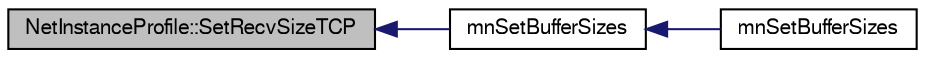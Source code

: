 digraph G
{
  edge [fontname="FreeSans",fontsize="10",labelfontname="FreeSans",labelfontsize="10"];
  node [fontname="FreeSans",fontsize="10",shape=record];
  rankdir=LR;
  Node1 [label="NetInstanceProfile::SetRecvSizeTCP",height=0.2,width=0.4,color="black", fillcolor="grey75", style="filled" fontcolor="black"];
  Node1 -> Node2 [dir=back,color="midnightblue",fontsize="10",style="solid",fontname="FreeSans"];
  Node2 [label="mnSetBufferSizes",height=0.2,width=0.4,color="black", fillcolor="white", style="filled",URL="$group__proc_commands.html#ga69600b131132b7c380434137a9d24903"];
  Node2 -> Node3 [dir=back,color="midnightblue",fontsize="10",style="solid",fontname="FreeSans"];
  Node3 [label="mnSetBufferSizes",height=0.2,width=0.4,color="black", fillcolor="white", style="filled",URL="$group__proc_commands.html#ga153e81509a5bcdf4430aead4356f8465"];
}

